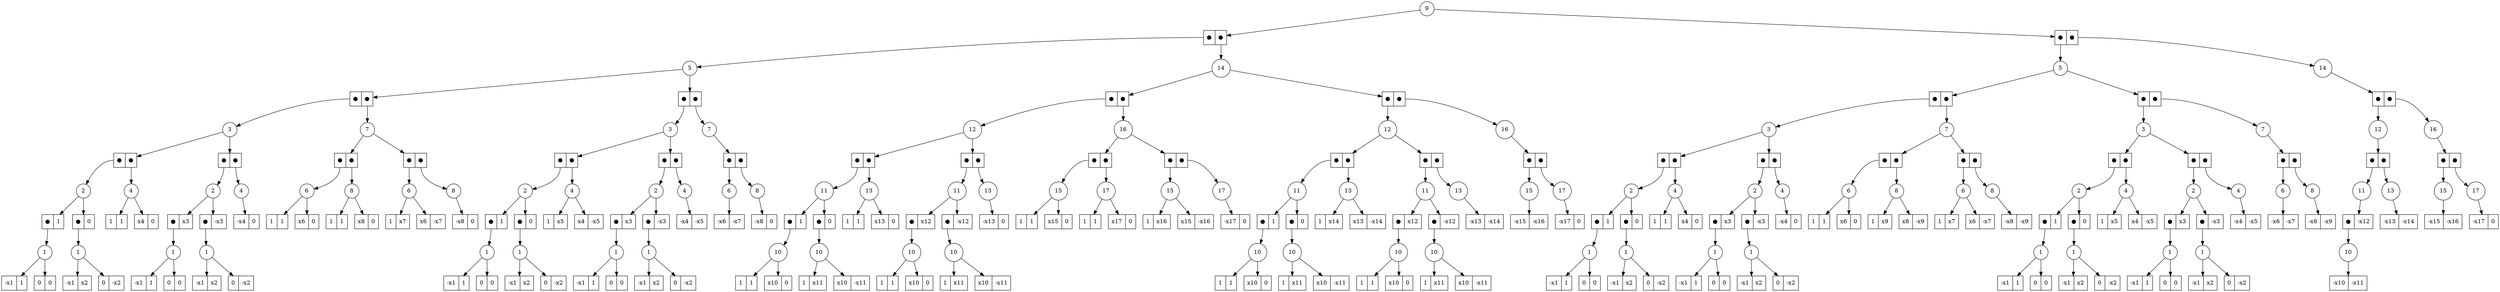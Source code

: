 digraph G {
	Dec_0_1 [shape=circle, label="9"]
	Dec_0_1 -> Ele_1_6
	Ele_1_6 [shape=record,label="<f0> ●|<f1> ●"]
	Ele_1_6:f0 -> Dec_2_11
	Dec_2_11 [shape=circle, label="5"]
	Dec_2_11 -> Ele_3_17
	Ele_3_17 [shape=record,label="<f0> ●|<f1> ●"]
	Ele_3_17:f0 -> Dec_4_33
	Dec_4_33 [shape=circle, label="3"]
	Dec_4_33 -> Ele_5_51
	Ele_5_51 [shape=record,label="<f0> ●|<f1> ●"]
	Ele_5_51:f0 -> Dec_6_101
	Dec_6_101 [shape=circle, label="2"]
	Dec_6_101 -> Ele_7_155
	Ele_7_155 [shape=record,label="<f0> ●|<f1> 1"]
	Ele_7_155:f0 -> Dec_8_53
	Dec_8_53 [shape=circle, label="1"]
	Dec_8_53 -> Ele_9_101
	Ele_9_101 [shape=record,label="<f0> -x1|<f1> 1"]
	Dec_8_53 -> Ele_9_102
	Ele_9_102 [shape=record,label="<f0> 0|<f1> 0"]
	Dec_6_101 -> Ele_7_156
	Ele_7_156 [shape=record,label="<f0> ●|<f1> 0"]
	Ele_7_156:f0 -> Dec_8_54
	Dec_8_54 [shape=circle, label="1"]
	Dec_8_54 -> Ele_9_103
	Ele_9_103 [shape=record,label="<f0> -x1|<f1> x2"]
	Dec_8_54 -> Ele_9_104
	Ele_9_104 [shape=record,label="<f0> 0|<f1> -x2"]
	Ele_5_51:f1 -> Dec_6_102
	Dec_6_102 [shape=circle, label="4"]
	Dec_6_102 -> Ele_7_157
	Ele_7_157 [shape=record,label="<f0> 1|<f1> 1"]
	Dec_6_102 -> Ele_7_158
	Ele_7_158 [shape=record,label="<f0> x4|<f1> 0"]
	Dec_4_33 -> Ele_5_52
	Ele_5_52 [shape=record,label="<f0> ●|<f1> ●"]
	Ele_5_52:f0 -> Dec_6_103
	Dec_6_103 [shape=circle, label="2"]
	Dec_6_103 -> Ele_7_159
	Ele_7_159 [shape=record,label="<f0> ●|<f1> x3"]
	Ele_7_159:f0 -> Dec_8_55
	Dec_8_55 [shape=circle, label="1"]
	Dec_8_55 -> Ele_9_105
	Ele_9_105 [shape=record,label="<f0> -x1|<f1> 1"]
	Dec_8_55 -> Ele_9_106
	Ele_9_106 [shape=record,label="<f0> 0|<f1> 0"]
	Dec_6_103 -> Ele_7_160
	Ele_7_160 [shape=record,label="<f0> ●|<f1> -x3"]
	Ele_7_160:f0 -> Dec_8_56
	Dec_8_56 [shape=circle, label="1"]
	Dec_8_56 -> Ele_9_107
	Ele_9_107 [shape=record,label="<f0> -x1|<f1> x2"]
	Dec_8_56 -> Ele_9_108
	Ele_9_108 [shape=record,label="<f0> 0|<f1> -x2"]
	Ele_5_52:f1 -> Dec_6_104
	Dec_6_104 [shape=circle, label="4"]
	Dec_6_104 -> Ele_7_161
	Ele_7_161 [shape=record,label="<f0> -x4|<f1> 0"]
	Ele_3_17:f1 -> Dec_4_34
	Dec_4_34 [shape=circle, label="7"]
	Dec_4_34 -> Ele_5_53
	Ele_5_53 [shape=record,label="<f0> ●|<f1> ●"]
	Ele_5_53:f0 -> Dec_6_105
	Dec_6_105 [shape=circle, label="6"]
	Dec_6_105 -> Ele_7_162
	Ele_7_162 [shape=record,label="<f0> 1|<f1> 1"]
	Dec_6_105 -> Ele_7_163
	Ele_7_163 [shape=record,label="<f0> x6|<f1> 0"]
	Ele_5_53:f1 -> Dec_6_106
	Dec_6_106 [shape=circle, label="8"]
	Dec_6_106 -> Ele_7_164
	Ele_7_164 [shape=record,label="<f0> 1|<f1> 1"]
	Dec_6_106 -> Ele_7_165
	Ele_7_165 [shape=record,label="<f0> x8|<f1> 0"]
	Dec_4_34 -> Ele_5_54
	Ele_5_54 [shape=record,label="<f0> ●|<f1> ●"]
	Ele_5_54:f0 -> Dec_6_107
	Dec_6_107 [shape=circle, label="6"]
	Dec_6_107 -> Ele_7_166
	Ele_7_166 [shape=record,label="<f0> 1|<f1> x7"]
	Dec_6_107 -> Ele_7_167
	Ele_7_167 [shape=record,label="<f0> x6|<f1> -x7"]
	Ele_5_54:f1 -> Dec_6_108
	Dec_6_108 [shape=circle, label="8"]
	Dec_6_108 -> Ele_7_168
	Ele_7_168 [shape=record,label="<f0> -x8|<f1> 0"]
	Dec_2_11 -> Ele_3_18
	Ele_3_18 [shape=record,label="<f0> ●|<f1> ●"]
	Ele_3_18:f0 -> Dec_4_35
	Dec_4_35 [shape=circle, label="3"]
	Dec_4_35 -> Ele_5_55
	Ele_5_55 [shape=record,label="<f0> ●|<f1> ●"]
	Ele_5_55:f0 -> Dec_6_109
	Dec_6_109 [shape=circle, label="2"]
	Dec_6_109 -> Ele_7_169
	Ele_7_169 [shape=record,label="<f0> ●|<f1> 1"]
	Ele_7_169:f0 -> Dec_8_57
	Dec_8_57 [shape=circle, label="1"]
	Dec_8_57 -> Ele_9_109
	Ele_9_109 [shape=record,label="<f0> -x1|<f1> 1"]
	Dec_8_57 -> Ele_9_110
	Ele_9_110 [shape=record,label="<f0> 0|<f1> 0"]
	Dec_6_109 -> Ele_7_170
	Ele_7_170 [shape=record,label="<f0> ●|<f1> 0"]
	Ele_7_170:f0 -> Dec_8_58
	Dec_8_58 [shape=circle, label="1"]
	Dec_8_58 -> Ele_9_111
	Ele_9_111 [shape=record,label="<f0> -x1|<f1> x2"]
	Dec_8_58 -> Ele_9_112
	Ele_9_112 [shape=record,label="<f0> 0|<f1> -x2"]
	Ele_5_55:f1 -> Dec_6_110
	Dec_6_110 [shape=circle, label="4"]
	Dec_6_110 -> Ele_7_171
	Ele_7_171 [shape=record,label="<f0> 1|<f1> x5"]
	Dec_6_110 -> Ele_7_172
	Ele_7_172 [shape=record,label="<f0> x4|<f1> -x5"]
	Dec_4_35 -> Ele_5_56
	Ele_5_56 [shape=record,label="<f0> ●|<f1> ●"]
	Ele_5_56:f0 -> Dec_6_111
	Dec_6_111 [shape=circle, label="2"]
	Dec_6_111 -> Ele_7_173
	Ele_7_173 [shape=record,label="<f0> ●|<f1> x3"]
	Ele_7_173:f0 -> Dec_8_59
	Dec_8_59 [shape=circle, label="1"]
	Dec_8_59 -> Ele_9_113
	Ele_9_113 [shape=record,label="<f0> -x1|<f1> 1"]
	Dec_8_59 -> Ele_9_114
	Ele_9_114 [shape=record,label="<f0> 0|<f1> 0"]
	Dec_6_111 -> Ele_7_174
	Ele_7_174 [shape=record,label="<f0> ●|<f1> -x3"]
	Ele_7_174:f0 -> Dec_8_60
	Dec_8_60 [shape=circle, label="1"]
	Dec_8_60 -> Ele_9_115
	Ele_9_115 [shape=record,label="<f0> -x1|<f1> x2"]
	Dec_8_60 -> Ele_9_116
	Ele_9_116 [shape=record,label="<f0> 0|<f1> -x2"]
	Ele_5_56:f1 -> Dec_6_112
	Dec_6_112 [shape=circle, label="4"]
	Dec_6_112 -> Ele_7_175
	Ele_7_175 [shape=record,label="<f0> -x4|<f1> -x5"]
	Ele_3_18:f1 -> Dec_4_36
	Dec_4_36 [shape=circle, label="7"]
	Dec_4_36 -> Ele_5_57
	Ele_5_57 [shape=record,label="<f0> ●|<f1> ●"]
	Ele_5_57:f0 -> Dec_6_113
	Dec_6_113 [shape=circle, label="6"]
	Dec_6_113 -> Ele_7_176
	Ele_7_176 [shape=record,label="<f0> -x6|<f1> -x7"]
	Ele_5_57:f1 -> Dec_6_114
	Dec_6_114 [shape=circle, label="8"]
	Dec_6_114 -> Ele_7_177
	Ele_7_177 [shape=record,label="<f0> -x8|<f1> 0"]
	Ele_1_6:f1 -> Dec_2_12
	Dec_2_12 [shape=circle, label="14"]
	Dec_2_12 -> Ele_3_19
	Ele_3_19 [shape=record,label="<f0> ●|<f1> ●"]
	Ele_3_19:f0 -> Dec_4_37
	Dec_4_37 [shape=circle, label="12"]
	Dec_4_37 -> Ele_5_58
	Ele_5_58 [shape=record,label="<f0> ●|<f1> ●"]
	Ele_5_58:f0 -> Dec_6_115
	Dec_6_115 [shape=circle, label="11"]
	Dec_6_115 -> Ele_7_178
	Ele_7_178 [shape=record,label="<f0> ●|<f1> 1"]
	Ele_7_178:f0 -> Dec_8_61
	Dec_8_61 [shape=circle, label="10"]
	Dec_8_61 -> Ele_9_117
	Ele_9_117 [shape=record,label="<f0> 1|<f1> 1"]
	Dec_8_61 -> Ele_9_118
	Ele_9_118 [shape=record,label="<f0> x10|<f1> 0"]
	Dec_6_115 -> Ele_7_179
	Ele_7_179 [shape=record,label="<f0> ●|<f1> 0"]
	Ele_7_179:f0 -> Dec_8_62
	Dec_8_62 [shape=circle, label="10"]
	Dec_8_62 -> Ele_9_119
	Ele_9_119 [shape=record,label="<f0> 1|<f1> x11"]
	Dec_8_62 -> Ele_9_120
	Ele_9_120 [shape=record,label="<f0> x10|<f1> -x11"]
	Ele_5_58:f1 -> Dec_6_116
	Dec_6_116 [shape=circle, label="13"]
	Dec_6_116 -> Ele_7_180
	Ele_7_180 [shape=record,label="<f0> 1|<f1> 1"]
	Dec_6_116 -> Ele_7_181
	Ele_7_181 [shape=record,label="<f0> x13|<f1> 0"]
	Dec_4_37 -> Ele_5_59
	Ele_5_59 [shape=record,label="<f0> ●|<f1> ●"]
	Ele_5_59:f0 -> Dec_6_117
	Dec_6_117 [shape=circle, label="11"]
	Dec_6_117 -> Ele_7_182
	Ele_7_182 [shape=record,label="<f0> ●|<f1> x12"]
	Ele_7_182:f0 -> Dec_8_63
	Dec_8_63 [shape=circle, label="10"]
	Dec_8_63 -> Ele_9_121
	Ele_9_121 [shape=record,label="<f0> 1|<f1> 1"]
	Dec_8_63 -> Ele_9_122
	Ele_9_122 [shape=record,label="<f0> x10|<f1> 0"]
	Dec_6_117 -> Ele_7_183
	Ele_7_183 [shape=record,label="<f0> ●|<f1> -x12"]
	Ele_7_183:f0 -> Dec_8_64
	Dec_8_64 [shape=circle, label="10"]
	Dec_8_64 -> Ele_9_123
	Ele_9_123 [shape=record,label="<f0> 1|<f1> x11"]
	Dec_8_64 -> Ele_9_124
	Ele_9_124 [shape=record,label="<f0> x10|<f1> -x11"]
	Ele_5_59:f1 -> Dec_6_118
	Dec_6_118 [shape=circle, label="13"]
	Dec_6_118 -> Ele_7_184
	Ele_7_184 [shape=record,label="<f0> -x13|<f1> 0"]
	Ele_3_19:f1 -> Dec_4_38
	Dec_4_38 [shape=circle, label="16"]
	Dec_4_38 -> Ele_5_60
	Ele_5_60 [shape=record,label="<f0> ●|<f1> ●"]
	Ele_5_60:f0 -> Dec_6_119
	Dec_6_119 [shape=circle, label="15"]
	Dec_6_119 -> Ele_7_185
	Ele_7_185 [shape=record,label="<f0> 1|<f1> 1"]
	Dec_6_119 -> Ele_7_186
	Ele_7_186 [shape=record,label="<f0> x15|<f1> 0"]
	Ele_5_60:f1 -> Dec_6_120
	Dec_6_120 [shape=circle, label="17"]
	Dec_6_120 -> Ele_7_187
	Ele_7_187 [shape=record,label="<f0> 1|<f1> 1"]
	Dec_6_120 -> Ele_7_188
	Ele_7_188 [shape=record,label="<f0> x17|<f1> 0"]
	Dec_4_38 -> Ele_5_61
	Ele_5_61 [shape=record,label="<f0> ●|<f1> ●"]
	Ele_5_61:f0 -> Dec_6_121
	Dec_6_121 [shape=circle, label="15"]
	Dec_6_121 -> Ele_7_189
	Ele_7_189 [shape=record,label="<f0> 1|<f1> x16"]
	Dec_6_121 -> Ele_7_190
	Ele_7_190 [shape=record,label="<f0> x15|<f1> -x16"]
	Ele_5_61:f1 -> Dec_6_122
	Dec_6_122 [shape=circle, label="17"]
	Dec_6_122 -> Ele_7_191
	Ele_7_191 [shape=record,label="<f0> -x17|<f1> 0"]
	Dec_2_12 -> Ele_3_20
	Ele_3_20 [shape=record,label="<f0> ●|<f1> ●"]
	Ele_3_20:f0 -> Dec_4_39
	Dec_4_39 [shape=circle, label="12"]
	Dec_4_39 -> Ele_5_62
	Ele_5_62 [shape=record,label="<f0> ●|<f1> ●"]
	Ele_5_62:f0 -> Dec_6_123
	Dec_6_123 [shape=circle, label="11"]
	Dec_6_123 -> Ele_7_192
	Ele_7_192 [shape=record,label="<f0> ●|<f1> 1"]
	Ele_7_192:f0 -> Dec_8_65
	Dec_8_65 [shape=circle, label="10"]
	Dec_8_65 -> Ele_9_125
	Ele_9_125 [shape=record,label="<f0> 1|<f1> 1"]
	Dec_8_65 -> Ele_9_126
	Ele_9_126 [shape=record,label="<f0> x10|<f1> 0"]
	Dec_6_123 -> Ele_7_193
	Ele_7_193 [shape=record,label="<f0> ●|<f1> 0"]
	Ele_7_193:f0 -> Dec_8_66
	Dec_8_66 [shape=circle, label="10"]
	Dec_8_66 -> Ele_9_127
	Ele_9_127 [shape=record,label="<f0> 1|<f1> x11"]
	Dec_8_66 -> Ele_9_128
	Ele_9_128 [shape=record,label="<f0> x10|<f1> -x11"]
	Ele_5_62:f1 -> Dec_6_124
	Dec_6_124 [shape=circle, label="13"]
	Dec_6_124 -> Ele_7_194
	Ele_7_194 [shape=record,label="<f0> 1|<f1> x14"]
	Dec_6_124 -> Ele_7_195
	Ele_7_195 [shape=record,label="<f0> x13|<f1> -x14"]
	Dec_4_39 -> Ele_5_63
	Ele_5_63 [shape=record,label="<f0> ●|<f1> ●"]
	Ele_5_63:f0 -> Dec_6_125
	Dec_6_125 [shape=circle, label="11"]
	Dec_6_125 -> Ele_7_196
	Ele_7_196 [shape=record,label="<f0> ●|<f1> x12"]
	Ele_7_196:f0 -> Dec_8_67
	Dec_8_67 [shape=circle, label="10"]
	Dec_8_67 -> Ele_9_129
	Ele_9_129 [shape=record,label="<f0> 1|<f1> 1"]
	Dec_8_67 -> Ele_9_130
	Ele_9_130 [shape=record,label="<f0> x10|<f1> 0"]
	Dec_6_125 -> Ele_7_197
	Ele_7_197 [shape=record,label="<f0> ●|<f1> -x12"]
	Ele_7_197:f0 -> Dec_8_68
	Dec_8_68 [shape=circle, label="10"]
	Dec_8_68 -> Ele_9_131
	Ele_9_131 [shape=record,label="<f0> 1|<f1> x11"]
	Dec_8_68 -> Ele_9_132
	Ele_9_132 [shape=record,label="<f0> x10|<f1> -x11"]
	Ele_5_63:f1 -> Dec_6_126
	Dec_6_126 [shape=circle, label="13"]
	Dec_6_126 -> Ele_7_198
	Ele_7_198 [shape=record,label="<f0> -x13|<f1> -x14"]
	Ele_3_20:f1 -> Dec_4_40
	Dec_4_40 [shape=circle, label="16"]
	Dec_4_40 -> Ele_5_64
	Ele_5_64 [shape=record,label="<f0> ●|<f1> ●"]
	Ele_5_64:f0 -> Dec_6_127
	Dec_6_127 [shape=circle, label="15"]
	Dec_6_127 -> Ele_7_199
	Ele_7_199 [shape=record,label="<f0> -x15|<f1> -x16"]
	Ele_5_64:f1 -> Dec_6_128
	Dec_6_128 [shape=circle, label="17"]
	Dec_6_128 -> Ele_7_200
	Ele_7_200 [shape=record,label="<f0> -x17|<f1> 0"]
	Dec_0_1 -> Ele_1_7
	Ele_1_7 [shape=record,label="<f0> ●|<f1> ●"]
	Ele_1_7:f0 -> Dec_2_13
	Dec_2_13 [shape=circle, label="5"]
	Dec_2_13 -> Ele_3_21
	Ele_3_21 [shape=record,label="<f0> ●|<f1> ●"]
	Ele_3_21:f0 -> Dec_4_41
	Dec_4_41 [shape=circle, label="3"]
	Dec_4_41 -> Ele_5_65
	Ele_5_65 [shape=record,label="<f0> ●|<f1> ●"]
	Ele_5_65:f0 -> Dec_6_129
	Dec_6_129 [shape=circle, label="2"]
	Dec_6_129 -> Ele_7_201
	Ele_7_201 [shape=record,label="<f0> ●|<f1> 1"]
	Ele_7_201:f0 -> Dec_8_69
	Dec_8_69 [shape=circle, label="1"]
	Dec_8_69 -> Ele_9_133
	Ele_9_133 [shape=record,label="<f0> -x1|<f1> 1"]
	Dec_8_69 -> Ele_9_134
	Ele_9_134 [shape=record,label="<f0> 0|<f1> 0"]
	Dec_6_129 -> Ele_7_202
	Ele_7_202 [shape=record,label="<f0> ●|<f1> 0"]
	Ele_7_202:f0 -> Dec_8_70
	Dec_8_70 [shape=circle, label="1"]
	Dec_8_70 -> Ele_9_135
	Ele_9_135 [shape=record,label="<f0> -x1|<f1> x2"]
	Dec_8_70 -> Ele_9_136
	Ele_9_136 [shape=record,label="<f0> 0|<f1> -x2"]
	Ele_5_65:f1 -> Dec_6_130
	Dec_6_130 [shape=circle, label="4"]
	Dec_6_130 -> Ele_7_203
	Ele_7_203 [shape=record,label="<f0> 1|<f1> 1"]
	Dec_6_130 -> Ele_7_204
	Ele_7_204 [shape=record,label="<f0> x4|<f1> 0"]
	Dec_4_41 -> Ele_5_66
	Ele_5_66 [shape=record,label="<f0> ●|<f1> ●"]
	Ele_5_66:f0 -> Dec_6_131
	Dec_6_131 [shape=circle, label="2"]
	Dec_6_131 -> Ele_7_205
	Ele_7_205 [shape=record,label="<f0> ●|<f1> x3"]
	Ele_7_205:f0 -> Dec_8_71
	Dec_8_71 [shape=circle, label="1"]
	Dec_8_71 -> Ele_9_137
	Ele_9_137 [shape=record,label="<f0> -x1|<f1> 1"]
	Dec_8_71 -> Ele_9_138
	Ele_9_138 [shape=record,label="<f0> 0|<f1> 0"]
	Dec_6_131 -> Ele_7_206
	Ele_7_206 [shape=record,label="<f0> ●|<f1> -x3"]
	Ele_7_206:f0 -> Dec_8_72
	Dec_8_72 [shape=circle, label="1"]
	Dec_8_72 -> Ele_9_139
	Ele_9_139 [shape=record,label="<f0> -x1|<f1> x2"]
	Dec_8_72 -> Ele_9_140
	Ele_9_140 [shape=record,label="<f0> 0|<f1> -x2"]
	Ele_5_66:f1 -> Dec_6_132
	Dec_6_132 [shape=circle, label="4"]
	Dec_6_132 -> Ele_7_207
	Ele_7_207 [shape=record,label="<f0> -x4|<f1> 0"]
	Ele_3_21:f1 -> Dec_4_42
	Dec_4_42 [shape=circle, label="7"]
	Dec_4_42 -> Ele_5_67
	Ele_5_67 [shape=record,label="<f0> ●|<f1> ●"]
	Ele_5_67:f0 -> Dec_6_133
	Dec_6_133 [shape=circle, label="6"]
	Dec_6_133 -> Ele_7_208
	Ele_7_208 [shape=record,label="<f0> 1|<f1> 1"]
	Dec_6_133 -> Ele_7_209
	Ele_7_209 [shape=record,label="<f0> x6|<f1> 0"]
	Ele_5_67:f1 -> Dec_6_134
	Dec_6_134 [shape=circle, label="8"]
	Dec_6_134 -> Ele_7_210
	Ele_7_210 [shape=record,label="<f0> 1|<f1> x9"]
	Dec_6_134 -> Ele_7_211
	Ele_7_211 [shape=record,label="<f0> x8|<f1> -x9"]
	Dec_4_42 -> Ele_5_68
	Ele_5_68 [shape=record,label="<f0> ●|<f1> ●"]
	Ele_5_68:f0 -> Dec_6_135
	Dec_6_135 [shape=circle, label="6"]
	Dec_6_135 -> Ele_7_212
	Ele_7_212 [shape=record,label="<f0> 1|<f1> x7"]
	Dec_6_135 -> Ele_7_213
	Ele_7_213 [shape=record,label="<f0> x6|<f1> -x7"]
	Ele_5_68:f1 -> Dec_6_136
	Dec_6_136 [shape=circle, label="8"]
	Dec_6_136 -> Ele_7_214
	Ele_7_214 [shape=record,label="<f0> -x8|<f1> -x9"]
	Dec_2_13 -> Ele_3_22
	Ele_3_22 [shape=record,label="<f0> ●|<f1> ●"]
	Ele_3_22:f0 -> Dec_4_43
	Dec_4_43 [shape=circle, label="3"]
	Dec_4_43 -> Ele_5_69
	Ele_5_69 [shape=record,label="<f0> ●|<f1> ●"]
	Ele_5_69:f0 -> Dec_6_137
	Dec_6_137 [shape=circle, label="2"]
	Dec_6_137 -> Ele_7_215
	Ele_7_215 [shape=record,label="<f0> ●|<f1> 1"]
	Ele_7_215:f0 -> Dec_8_73
	Dec_8_73 [shape=circle, label="1"]
	Dec_8_73 -> Ele_9_141
	Ele_9_141 [shape=record,label="<f0> -x1|<f1> 1"]
	Dec_8_73 -> Ele_9_142
	Ele_9_142 [shape=record,label="<f0> 0|<f1> 0"]
	Dec_6_137 -> Ele_7_216
	Ele_7_216 [shape=record,label="<f0> ●|<f1> 0"]
	Ele_7_216:f0 -> Dec_8_74
	Dec_8_74 [shape=circle, label="1"]
	Dec_8_74 -> Ele_9_143
	Ele_9_143 [shape=record,label="<f0> -x1|<f1> x2"]
	Dec_8_74 -> Ele_9_144
	Ele_9_144 [shape=record,label="<f0> 0|<f1> -x2"]
	Ele_5_69:f1 -> Dec_6_138
	Dec_6_138 [shape=circle, label="4"]
	Dec_6_138 -> Ele_7_217
	Ele_7_217 [shape=record,label="<f0> 1|<f1> x5"]
	Dec_6_138 -> Ele_7_218
	Ele_7_218 [shape=record,label="<f0> x4|<f1> -x5"]
	Dec_4_43 -> Ele_5_70
	Ele_5_70 [shape=record,label="<f0> ●|<f1> ●"]
	Ele_5_70:f0 -> Dec_6_139
	Dec_6_139 [shape=circle, label="2"]
	Dec_6_139 -> Ele_7_219
	Ele_7_219 [shape=record,label="<f0> ●|<f1> x3"]
	Ele_7_219:f0 -> Dec_8_75
	Dec_8_75 [shape=circle, label="1"]
	Dec_8_75 -> Ele_9_145
	Ele_9_145 [shape=record,label="<f0> -x1|<f1> 1"]
	Dec_8_75 -> Ele_9_146
	Ele_9_146 [shape=record,label="<f0> 0|<f1> 0"]
	Dec_6_139 -> Ele_7_220
	Ele_7_220 [shape=record,label="<f0> ●|<f1> -x3"]
	Ele_7_220:f0 -> Dec_8_76
	Dec_8_76 [shape=circle, label="1"]
	Dec_8_76 -> Ele_9_147
	Ele_9_147 [shape=record,label="<f0> -x1|<f1> x2"]
	Dec_8_76 -> Ele_9_148
	Ele_9_148 [shape=record,label="<f0> 0|<f1> -x2"]
	Ele_5_70:f1 -> Dec_6_140
	Dec_6_140 [shape=circle, label="4"]
	Dec_6_140 -> Ele_7_221
	Ele_7_221 [shape=record,label="<f0> -x4|<f1> -x5"]
	Ele_3_22:f1 -> Dec_4_44
	Dec_4_44 [shape=circle, label="7"]
	Dec_4_44 -> Ele_5_71
	Ele_5_71 [shape=record,label="<f0> ●|<f1> ●"]
	Ele_5_71:f0 -> Dec_6_141
	Dec_6_141 [shape=circle, label="6"]
	Dec_6_141 -> Ele_7_222
	Ele_7_222 [shape=record,label="<f0> -x6|<f1> -x7"]
	Ele_5_71:f1 -> Dec_6_142
	Dec_6_142 [shape=circle, label="8"]
	Dec_6_142 -> Ele_7_223
	Ele_7_223 [shape=record,label="<f0> -x8|<f1> -x9"]
	Ele_1_7:f1 -> Dec_2_14
	Dec_2_14 [shape=circle, label="14"]
	Dec_2_14 -> Ele_3_23
	Ele_3_23 [shape=record,label="<f0> ●|<f1> ●"]
	Ele_3_23:f0 -> Dec_4_45
	Dec_4_45 [shape=circle, label="12"]
	Dec_4_45 -> Ele_5_72
	Ele_5_72 [shape=record,label="<f0> ●|<f1> ●"]
	Ele_5_72:f0 -> Dec_6_143
	Dec_6_143 [shape=circle, label="11"]
	Dec_6_143 -> Ele_7_224
	Ele_7_224 [shape=record,label="<f0> ●|<f1> -x12"]
	Ele_7_224:f0 -> Dec_8_77
	Dec_8_77 [shape=circle, label="10"]
	Dec_8_77 -> Ele_9_149
	Ele_9_149 [shape=record,label="<f0> -x10|<f1> -x11"]
	Ele_5_72:f1 -> Dec_6_144
	Dec_6_144 [shape=circle, label="13"]
	Dec_6_144 -> Ele_7_225
	Ele_7_225 [shape=record,label="<f0> -x13|<f1> -x14"]
	Ele_3_23:f1 -> Dec_4_46
	Dec_4_46 [shape=circle, label="16"]
	Dec_4_46 -> Ele_5_73
	Ele_5_73 [shape=record,label="<f0> ●|<f1> ●"]
	Ele_5_73:f0 -> Dec_6_145
	Dec_6_145 [shape=circle, label="15"]
	Dec_6_145 -> Ele_7_226
	Ele_7_226 [shape=record,label="<f0> -x15|<f1> -x16"]
	Ele_5_73:f1 -> Dec_6_146
	Dec_6_146 [shape=circle, label="17"]
	Dec_6_146 -> Ele_7_227
	Ele_7_227 [shape=record,label="<f0> -x17|<f1> 0"]
}

